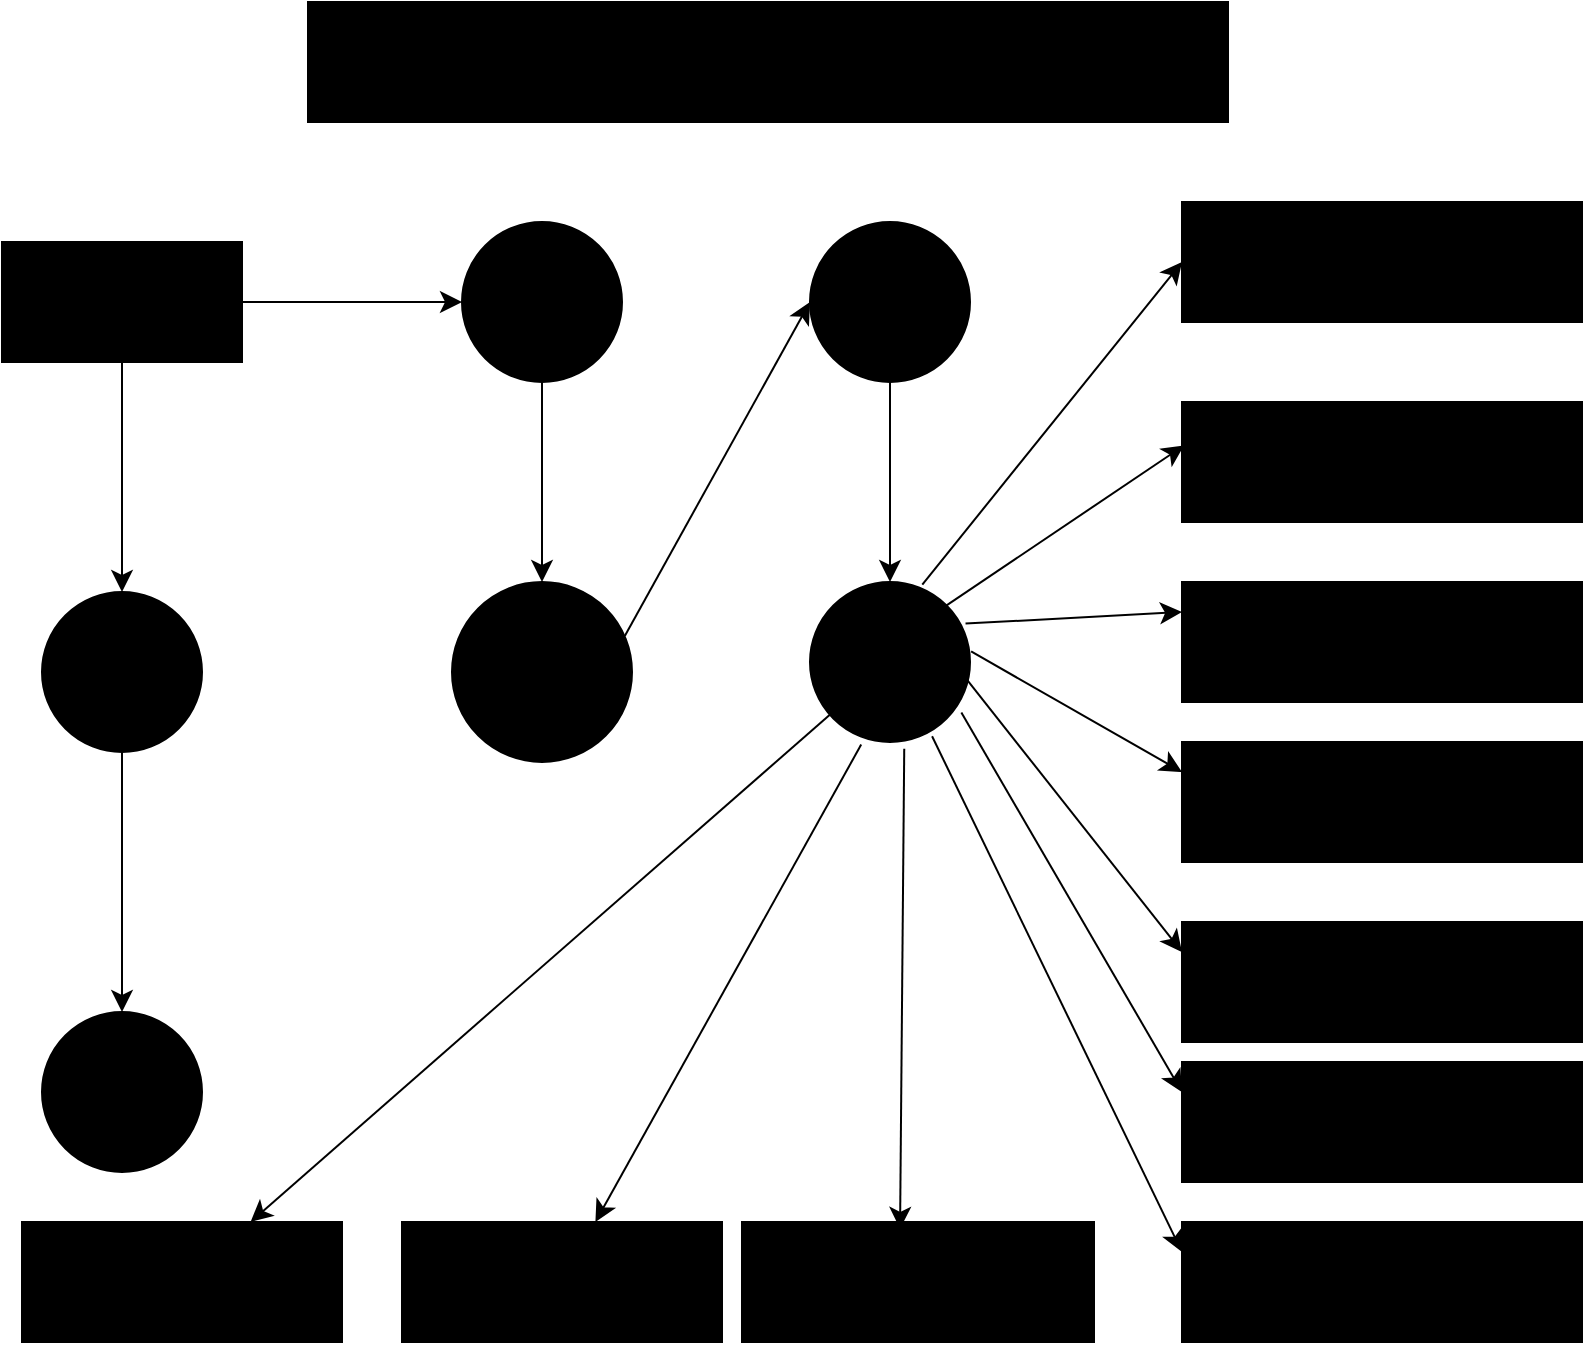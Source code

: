 <mxfile version="28.2.3">
  <diagram name="Page-1" id="by3LVIhP9hoet9hPlD3X">
    <mxGraphModel dx="1226" dy="736" grid="1" gridSize="10" guides="1" tooltips="1" connect="1" arrows="1" fold="1" page="1" pageScale="1" pageWidth="827" pageHeight="1169" math="0" shadow="0">
      <root>
        <mxCell id="0" />
        <mxCell id="1" parent="0" />
        <mxCell id="ebCit1QxeyFifeV858S4-1" value="Student Information System" style="rounded=0;whiteSpace=wrap;html=1;fillColor=light-dark(#000000,#F0A856);fillStyle=solid;" vertex="1" parent="1">
          <mxGeometry x="183" y="40" width="460" height="60" as="geometry" />
        </mxCell>
        <mxCell id="ebCit1QxeyFifeV858S4-4" value="" style="edgeStyle=none;curved=1;rounded=0;orthogonalLoop=1;jettySize=auto;html=1;fontSize=12;startSize=8;endSize=8;" edge="1" parent="1" source="ebCit1QxeyFifeV858S4-2" target="ebCit1QxeyFifeV858S4-3">
          <mxGeometry relative="1" as="geometry" />
        </mxCell>
        <mxCell id="ebCit1QxeyFifeV858S4-12" value="" style="edgeStyle=none;curved=1;rounded=0;orthogonalLoop=1;jettySize=auto;html=1;fontSize=12;startSize=8;endSize=8;" edge="1" parent="1" source="ebCit1QxeyFifeV858S4-2" target="ebCit1QxeyFifeV858S4-11">
          <mxGeometry relative="1" as="geometry" />
        </mxCell>
        <mxCell id="ebCit1QxeyFifeV858S4-2" value="Admin" style="rounded=0;whiteSpace=wrap;html=1;fillColor=light-dark(#000000,#F0A856);fillStyle=solid;" vertex="1" parent="1">
          <mxGeometry x="30" y="160" width="120" height="60" as="geometry" />
        </mxCell>
        <mxCell id="ebCit1QxeyFifeV858S4-6" value="" style="edgeStyle=none;curved=1;rounded=0;orthogonalLoop=1;jettySize=auto;html=1;fontSize=12;startSize=8;endSize=8;" edge="1" parent="1" source="ebCit1QxeyFifeV858S4-3" target="ebCit1QxeyFifeV858S4-5">
          <mxGeometry relative="1" as="geometry" />
        </mxCell>
        <mxCell id="ebCit1QxeyFifeV858S4-3" value="Login to system" style="ellipse;whiteSpace=wrap;html=1;rounded=0;fillColor=light-dark(#000000,#F0A856);fillStyle=solid;" vertex="1" parent="1">
          <mxGeometry x="260" y="150" width="80" height="80" as="geometry" />
        </mxCell>
        <mxCell id="ebCit1QxeyFifeV858S4-5" value="&amp;nbsp;Check credentials" style="ellipse;whiteSpace=wrap;html=1;rounded=0;fillColor=light-dark(#000000,#F0A856);fillStyle=solid;" vertex="1" parent="1">
          <mxGeometry x="255" y="330" width="90" height="90" as="geometry" />
        </mxCell>
        <mxCell id="ebCit1QxeyFifeV858S4-7" value="" style="endArrow=classic;html=1;rounded=0;fontSize=12;startSize=8;endSize=8;curved=1;exitX=0.96;exitY=0.3;exitDx=0;exitDy=0;exitPerimeter=0;entryX=0;entryY=0.5;entryDx=0;entryDy=0;" edge="1" parent="1" source="ebCit1QxeyFifeV858S4-5" target="ebCit1QxeyFifeV858S4-8">
          <mxGeometry width="50" height="50" relative="1" as="geometry">
            <mxPoint x="300" y="230" as="sourcePoint" />
            <mxPoint x="450" y="200" as="targetPoint" />
          </mxGeometry>
        </mxCell>
        <mxCell id="ebCit1QxeyFifeV858S4-10" value="" style="edgeStyle=none;curved=1;rounded=0;orthogonalLoop=1;jettySize=auto;html=1;fontSize=12;startSize=8;endSize=8;" edge="1" parent="1" source="ebCit1QxeyFifeV858S4-8" target="ebCit1QxeyFifeV858S4-9">
          <mxGeometry relative="1" as="geometry" />
        </mxCell>
        <mxCell id="ebCit1QxeyFifeV858S4-8" value="Check Roles of Access" style="ellipse;whiteSpace=wrap;html=1;aspect=fixed;fillColor=light-dark(#000000,#F0A856);fillStyle=solid;" vertex="1" parent="1">
          <mxGeometry x="434" y="150" width="80" height="80" as="geometry" />
        </mxCell>
        <mxCell id="ebCit1QxeyFifeV858S4-37" style="edgeStyle=none;curved=1;rounded=0;orthogonalLoop=1;jettySize=auto;html=1;exitX=0.972;exitY=0.26;exitDx=0;exitDy=0;entryX=0;entryY=0.25;entryDx=0;entryDy=0;fontSize=12;startSize=8;endSize=8;exitPerimeter=0;" edge="1" parent="1" source="ebCit1QxeyFifeV858S4-9" target="ebCit1QxeyFifeV858S4-26">
          <mxGeometry relative="1" as="geometry" />
        </mxCell>
        <mxCell id="ebCit1QxeyFifeV858S4-38" style="edgeStyle=none;curved=1;rounded=0;orthogonalLoop=1;jettySize=auto;html=1;exitX=1.007;exitY=0.434;exitDx=0;exitDy=0;entryX=0;entryY=0.25;entryDx=0;entryDy=0;fontSize=12;startSize=8;endSize=8;exitPerimeter=0;" edge="1" parent="1" source="ebCit1QxeyFifeV858S4-9" target="ebCit1QxeyFifeV858S4-27">
          <mxGeometry relative="1" as="geometry" />
        </mxCell>
        <mxCell id="ebCit1QxeyFifeV858S4-39" style="edgeStyle=none;curved=1;rounded=0;orthogonalLoop=1;jettySize=auto;html=1;exitX=0.972;exitY=0.599;exitDx=0;exitDy=0;entryX=0;entryY=0.25;entryDx=0;entryDy=0;fontSize=12;startSize=8;endSize=8;exitPerimeter=0;" edge="1" parent="1" source="ebCit1QxeyFifeV858S4-9" target="ebCit1QxeyFifeV858S4-28">
          <mxGeometry relative="1" as="geometry" />
        </mxCell>
        <mxCell id="ebCit1QxeyFifeV858S4-40" style="edgeStyle=none;curved=1;rounded=0;orthogonalLoop=1;jettySize=auto;html=1;exitX=0.946;exitY=0.816;exitDx=0;exitDy=0;entryX=0;entryY=0.25;entryDx=0;entryDy=0;fontSize=12;startSize=8;endSize=8;exitPerimeter=0;" edge="1" parent="1" source="ebCit1QxeyFifeV858S4-9" target="ebCit1QxeyFifeV858S4-29">
          <mxGeometry relative="1" as="geometry" />
        </mxCell>
        <mxCell id="ebCit1QxeyFifeV858S4-41" style="edgeStyle=none;curved=1;rounded=0;orthogonalLoop=1;jettySize=auto;html=1;exitX=0.763;exitY=0.964;exitDx=0;exitDy=0;entryX=0;entryY=0.25;entryDx=0;entryDy=0;fontSize=12;startSize=8;endSize=8;exitPerimeter=0;" edge="1" parent="1" source="ebCit1QxeyFifeV858S4-9" target="ebCit1QxeyFifeV858S4-30">
          <mxGeometry relative="1" as="geometry" />
        </mxCell>
        <mxCell id="ebCit1QxeyFifeV858S4-43" style="edgeStyle=none;curved=1;rounded=0;orthogonalLoop=1;jettySize=auto;html=1;exitX=0.32;exitY=1.016;exitDx=0;exitDy=0;fontSize=12;startSize=8;endSize=8;exitPerimeter=0;" edge="1" parent="1" source="ebCit1QxeyFifeV858S4-9" target="ebCit1QxeyFifeV858S4-32">
          <mxGeometry relative="1" as="geometry" />
        </mxCell>
        <mxCell id="ebCit1QxeyFifeV858S4-44" style="edgeStyle=none;curved=1;rounded=0;orthogonalLoop=1;jettySize=auto;html=1;fontSize=12;startSize=8;endSize=8;" edge="1" parent="1" source="ebCit1QxeyFifeV858S4-9" target="ebCit1QxeyFifeV858S4-33">
          <mxGeometry relative="1" as="geometry" />
        </mxCell>
        <mxCell id="ebCit1QxeyFifeV858S4-9" value="Manage Modules" style="ellipse;whiteSpace=wrap;html=1;fillColor=light-dark(#000000,#F0A856);fillStyle=solid;" vertex="1" parent="1">
          <mxGeometry x="434" y="330" width="80" height="80" as="geometry" />
        </mxCell>
        <mxCell id="ebCit1QxeyFifeV858S4-14" value="" style="edgeStyle=none;curved=1;rounded=0;orthogonalLoop=1;jettySize=auto;html=1;fontSize=12;startSize=8;endSize=8;" edge="1" parent="1" source="ebCit1QxeyFifeV858S4-11" target="ebCit1QxeyFifeV858S4-13">
          <mxGeometry relative="1" as="geometry" />
        </mxCell>
        <mxCell id="ebCit1QxeyFifeV858S4-11" value="Forgot passwaord" style="ellipse;whiteSpace=wrap;html=1;rounded=0;fillColor=light-dark(#000000,#F0A856);fillStyle=solid;" vertex="1" parent="1">
          <mxGeometry x="50" y="335" width="80" height="80" as="geometry" />
        </mxCell>
        <mxCell id="ebCit1QxeyFifeV858S4-13" value="Send E-mail to user" style="ellipse;whiteSpace=wrap;html=1;rounded=0;fillColor=light-dark(#000000,#F0A856);fillStyle=solid;" vertex="1" parent="1">
          <mxGeometry x="50" y="545" width="80" height="80" as="geometry" />
        </mxCell>
        <mxCell id="ebCit1QxeyFifeV858S4-15" value="" style="endArrow=classic;html=1;rounded=0;fontSize=12;startSize=8;endSize=8;curved=1;exitX=0.702;exitY=0.016;exitDx=0;exitDy=0;exitPerimeter=0;" edge="1" parent="1" source="ebCit1QxeyFifeV858S4-9">
          <mxGeometry width="50" height="50" relative="1" as="geometry">
            <mxPoint x="480" y="328" as="sourcePoint" />
            <mxPoint x="620" y="170" as="targetPoint" />
          </mxGeometry>
        </mxCell>
        <mxCell id="ebCit1QxeyFifeV858S4-16" value="Manage Timetable Details" style="rounded=0;whiteSpace=wrap;html=1;fillColor=light-dark(#000000,#F0A856);fillStyle=solid;" vertex="1" parent="1">
          <mxGeometry x="620" y="140" width="200" height="60" as="geometry" />
        </mxCell>
        <mxCell id="ebCit1QxeyFifeV858S4-25" value="Manage Attendence Details" style="rounded=0;whiteSpace=wrap;html=1;fillColor=light-dark(#000000,#F0A856);fillStyle=solid;" vertex="1" parent="1">
          <mxGeometry x="620" y="240" width="200" height="60" as="geometry" />
        </mxCell>
        <mxCell id="ebCit1QxeyFifeV858S4-26" value="Manage Class Details" style="rounded=0;whiteSpace=wrap;html=1;fillColor=light-dark(#000000,#F0A856);fillStyle=solid;" vertex="1" parent="1">
          <mxGeometry x="620" y="330" width="200" height="60" as="geometry" />
        </mxCell>
        <mxCell id="ebCit1QxeyFifeV858S4-27" value="Manage Student Details" style="rounded=0;whiteSpace=wrap;html=1;fillColor=light-dark(#000000,#F0A856);fillStyle=solid;" vertex="1" parent="1">
          <mxGeometry x="620" y="410" width="200" height="60" as="geometry" />
        </mxCell>
        <mxCell id="ebCit1QxeyFifeV858S4-28" value="Manage Fees Details" style="rounded=0;whiteSpace=wrap;html=1;fillColor=light-dark(#000000,#F0A856);fillStyle=solid;" vertex="1" parent="1">
          <mxGeometry x="620" y="500" width="200" height="60" as="geometry" />
        </mxCell>
        <mxCell id="ebCit1QxeyFifeV858S4-29" value="Manage Teacher Profile" style="rounded=0;whiteSpace=wrap;html=1;fillColor=light-dark(#000000,#F0A856);fillStyle=solid;" vertex="1" parent="1">
          <mxGeometry x="620" y="570" width="200" height="60" as="geometry" />
        </mxCell>
        <mxCell id="ebCit1QxeyFifeV858S4-30" value="Manage Report" style="rounded=0;whiteSpace=wrap;html=1;fillColor=light-dark(#000000,#F0A856);fillStyle=solid;" vertex="1" parent="1">
          <mxGeometry x="620" y="650" width="200" height="60" as="geometry" />
        </mxCell>
        <mxCell id="ebCit1QxeyFifeV858S4-31" value="Manage user permissions" style="rounded=0;whiteSpace=wrap;html=1;fillColor=light-dark(#000000,#F0A856);fillStyle=solid;" vertex="1" parent="1">
          <mxGeometry x="400" y="650" width="176" height="60" as="geometry" />
        </mxCell>
        <mxCell id="ebCit1QxeyFifeV858S4-32" value="Manage roles of users" style="rounded=0;whiteSpace=wrap;html=1;fillColor=light-dark(#000000,#F0A856);fillStyle=solid;" vertex="1" parent="1">
          <mxGeometry x="230" y="650" width="160" height="60" as="geometry" />
        </mxCell>
        <mxCell id="ebCit1QxeyFifeV858S4-33" value="Manage system admins" style="rounded=0;whiteSpace=wrap;html=1;fillColor=light-dark(#000000,#F0A856);fillStyle=solid;" vertex="1" parent="1">
          <mxGeometry x="40" y="650" width="160" height="60" as="geometry" />
        </mxCell>
        <mxCell id="ebCit1QxeyFifeV858S4-36" value="" style="endArrow=classic;html=1;rounded=0;fontSize=12;startSize=8;endSize=8;curved=1;entryX=0.005;entryY=0.362;entryDx=0;entryDy=0;entryPerimeter=0;exitX=1;exitY=0;exitDx=0;exitDy=0;" edge="1" parent="1" source="ebCit1QxeyFifeV858S4-9" target="ebCit1QxeyFifeV858S4-25">
          <mxGeometry width="50" height="50" relative="1" as="geometry">
            <mxPoint x="370" y="410" as="sourcePoint" />
            <mxPoint x="420" y="360" as="targetPoint" />
          </mxGeometry>
        </mxCell>
        <mxCell id="ebCit1QxeyFifeV858S4-42" style="edgeStyle=none;curved=1;rounded=0;orthogonalLoop=1;jettySize=auto;html=1;exitX=0.589;exitY=1.042;exitDx=0;exitDy=0;entryX=0.449;entryY=0.057;entryDx=0;entryDy=0;entryPerimeter=0;fontSize=12;startSize=8;endSize=8;exitPerimeter=0;" edge="1" parent="1" source="ebCit1QxeyFifeV858S4-9" target="ebCit1QxeyFifeV858S4-31">
          <mxGeometry relative="1" as="geometry" />
        </mxCell>
      </root>
    </mxGraphModel>
  </diagram>
</mxfile>
